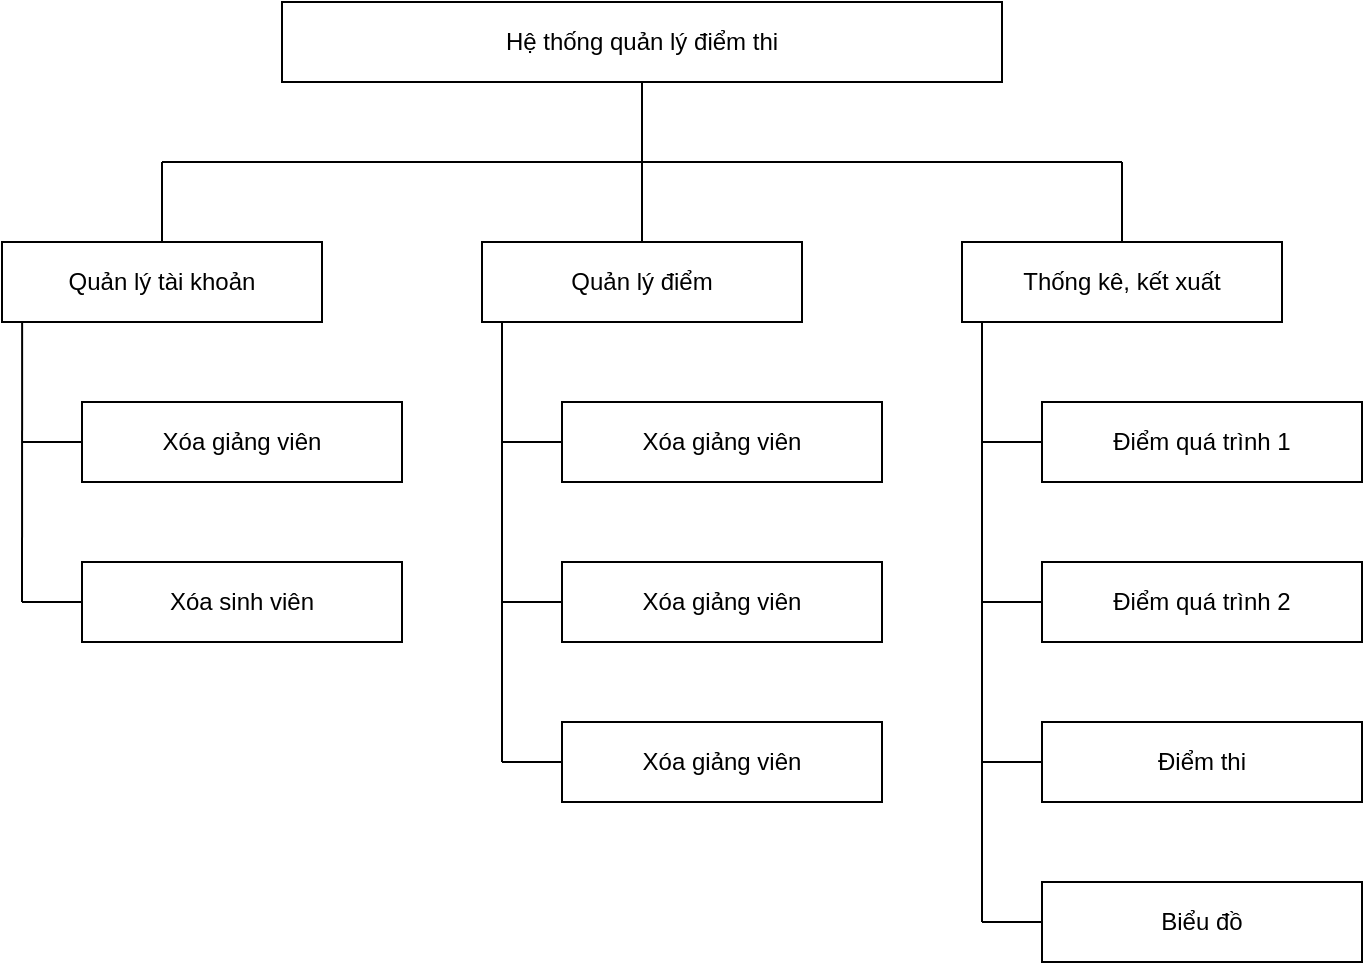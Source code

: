 <mxfile version="24.7.17">
  <diagram name="Trang-1" id="l2si09-LO8F_NAKKt1vD">
    <mxGraphModel dx="1050" dy="522" grid="1" gridSize="10" guides="1" tooltips="1" connect="1" arrows="1" fold="1" page="1" pageScale="1" pageWidth="827" pageHeight="1169" math="0" shadow="0">
      <root>
        <mxCell id="0" />
        <mxCell id="1" parent="0" />
        <mxCell id="lzzGKmIJ_Y4QUsWoaAas-1" value="Hệ thống quản lý điểm thi" style="rounded=0;whiteSpace=wrap;html=1;" vertex="1" parent="1">
          <mxGeometry x="260" y="40" width="360" height="40" as="geometry" />
        </mxCell>
        <mxCell id="lzzGKmIJ_Y4QUsWoaAas-2" value="" style="endArrow=none;html=1;rounded=0;entryX=0.5;entryY=1;entryDx=0;entryDy=0;" edge="1" parent="1" target="lzzGKmIJ_Y4QUsWoaAas-1">
          <mxGeometry width="50" height="50" relative="1" as="geometry">
            <mxPoint x="440" y="120" as="sourcePoint" />
            <mxPoint x="490" y="250" as="targetPoint" />
          </mxGeometry>
        </mxCell>
        <mxCell id="lzzGKmIJ_Y4QUsWoaAas-3" value="Quản lý tài khoản" style="rounded=0;whiteSpace=wrap;html=1;" vertex="1" parent="1">
          <mxGeometry x="120" y="160" width="160" height="40" as="geometry" />
        </mxCell>
        <mxCell id="lzzGKmIJ_Y4QUsWoaAas-4" value="Quản lý điểm" style="rounded=0;whiteSpace=wrap;html=1;" vertex="1" parent="1">
          <mxGeometry x="360" y="160" width="160" height="40" as="geometry" />
        </mxCell>
        <mxCell id="lzzGKmIJ_Y4QUsWoaAas-5" value="Thống kê, kết xuất" style="rounded=0;whiteSpace=wrap;html=1;" vertex="1" parent="1">
          <mxGeometry x="600" y="160" width="160" height="40" as="geometry" />
        </mxCell>
        <mxCell id="lzzGKmIJ_Y4QUsWoaAas-6" value="" style="endArrow=none;html=1;rounded=0;" edge="1" parent="1">
          <mxGeometry width="50" height="50" relative="1" as="geometry">
            <mxPoint x="680" y="120" as="sourcePoint" />
            <mxPoint x="200" y="120" as="targetPoint" />
          </mxGeometry>
        </mxCell>
        <mxCell id="lzzGKmIJ_Y4QUsWoaAas-8" value="" style="endArrow=none;html=1;rounded=0;exitX=0.5;exitY=0;exitDx=0;exitDy=0;" edge="1" parent="1" source="lzzGKmIJ_Y4QUsWoaAas-3">
          <mxGeometry width="50" height="50" relative="1" as="geometry">
            <mxPoint x="150" y="170" as="sourcePoint" />
            <mxPoint x="200" y="120" as="targetPoint" />
          </mxGeometry>
        </mxCell>
        <mxCell id="lzzGKmIJ_Y4QUsWoaAas-9" value="" style="endArrow=none;html=1;rounded=0;exitX=0.5;exitY=0;exitDx=0;exitDy=0;" edge="1" parent="1" source="lzzGKmIJ_Y4QUsWoaAas-4">
          <mxGeometry width="50" height="50" relative="1" as="geometry">
            <mxPoint x="390" y="170" as="sourcePoint" />
            <mxPoint x="440" y="120" as="targetPoint" />
          </mxGeometry>
        </mxCell>
        <mxCell id="lzzGKmIJ_Y4QUsWoaAas-10" value="" style="endArrow=none;html=1;rounded=0;exitX=0.5;exitY=0;exitDx=0;exitDy=0;" edge="1" parent="1" source="lzzGKmIJ_Y4QUsWoaAas-5">
          <mxGeometry width="50" height="50" relative="1" as="geometry">
            <mxPoint x="680" y="150" as="sourcePoint" />
            <mxPoint x="680" y="120" as="targetPoint" />
          </mxGeometry>
        </mxCell>
        <mxCell id="lzzGKmIJ_Y4QUsWoaAas-11" value="" style="endArrow=none;html=1;rounded=0;entryX=0.063;entryY=1.01;entryDx=0;entryDy=0;entryPerimeter=0;" edge="1" parent="1" target="lzzGKmIJ_Y4QUsWoaAas-3">
          <mxGeometry width="50" height="50" relative="1" as="geometry">
            <mxPoint x="130" y="340" as="sourcePoint" />
            <mxPoint x="140" y="200" as="targetPoint" />
          </mxGeometry>
        </mxCell>
        <mxCell id="lzzGKmIJ_Y4QUsWoaAas-12" value="Xóa giảng viên" style="rounded=0;whiteSpace=wrap;html=1;" vertex="1" parent="1">
          <mxGeometry x="160" y="240" width="160" height="40" as="geometry" />
        </mxCell>
        <mxCell id="lzzGKmIJ_Y4QUsWoaAas-13" value="Xóa sinh viên" style="rounded=0;whiteSpace=wrap;html=1;" vertex="1" parent="1">
          <mxGeometry x="160" y="320" width="160" height="40" as="geometry" />
        </mxCell>
        <mxCell id="lzzGKmIJ_Y4QUsWoaAas-14" value="" style="endArrow=none;html=1;rounded=0;exitX=0;exitY=0.5;exitDx=0;exitDy=0;" edge="1" parent="1" source="lzzGKmIJ_Y4QUsWoaAas-13">
          <mxGeometry width="50" height="50" relative="1" as="geometry">
            <mxPoint x="80" y="390" as="sourcePoint" />
            <mxPoint x="130" y="340" as="targetPoint" />
          </mxGeometry>
        </mxCell>
        <mxCell id="lzzGKmIJ_Y4QUsWoaAas-15" value="" style="endArrow=none;html=1;rounded=0;exitX=0;exitY=0.5;exitDx=0;exitDy=0;" edge="1" parent="1" source="lzzGKmIJ_Y4QUsWoaAas-12">
          <mxGeometry width="50" height="50" relative="1" as="geometry">
            <mxPoint x="80" y="310" as="sourcePoint" />
            <mxPoint x="130" y="260" as="targetPoint" />
          </mxGeometry>
        </mxCell>
        <mxCell id="lzzGKmIJ_Y4QUsWoaAas-16" value="Xóa giảng viên" style="rounded=0;whiteSpace=wrap;html=1;" vertex="1" parent="1">
          <mxGeometry x="400" y="240" width="160" height="40" as="geometry" />
        </mxCell>
        <mxCell id="lzzGKmIJ_Y4QUsWoaAas-17" value="Xóa giảng viên" style="rounded=0;whiteSpace=wrap;html=1;" vertex="1" parent="1">
          <mxGeometry x="400" y="320" width="160" height="40" as="geometry" />
        </mxCell>
        <mxCell id="lzzGKmIJ_Y4QUsWoaAas-18" value="Xóa giảng viên" style="rounded=0;whiteSpace=wrap;html=1;" vertex="1" parent="1">
          <mxGeometry x="400" y="400" width="160" height="40" as="geometry" />
        </mxCell>
        <mxCell id="lzzGKmIJ_Y4QUsWoaAas-19" value="" style="endArrow=none;html=1;rounded=0;" edge="1" parent="1">
          <mxGeometry width="50" height="50" relative="1" as="geometry">
            <mxPoint x="370" y="420" as="sourcePoint" />
            <mxPoint x="370" y="200" as="targetPoint" />
          </mxGeometry>
        </mxCell>
        <mxCell id="lzzGKmIJ_Y4QUsWoaAas-20" value="" style="endArrow=none;html=1;rounded=0;" edge="1" parent="1" source="lzzGKmIJ_Y4QUsWoaAas-18">
          <mxGeometry width="50" height="50" relative="1" as="geometry">
            <mxPoint x="320" y="470" as="sourcePoint" />
            <mxPoint x="370" y="420" as="targetPoint" />
          </mxGeometry>
        </mxCell>
        <mxCell id="lzzGKmIJ_Y4QUsWoaAas-22" value="" style="endArrow=none;html=1;rounded=0;" edge="1" parent="1" source="lzzGKmIJ_Y4QUsWoaAas-17">
          <mxGeometry width="50" height="50" relative="1" as="geometry">
            <mxPoint x="320" y="390" as="sourcePoint" />
            <mxPoint x="370" y="340" as="targetPoint" />
          </mxGeometry>
        </mxCell>
        <mxCell id="lzzGKmIJ_Y4QUsWoaAas-23" value="" style="endArrow=none;html=1;rounded=0;exitX=0;exitY=0.5;exitDx=0;exitDy=0;" edge="1" parent="1" source="lzzGKmIJ_Y4QUsWoaAas-16">
          <mxGeometry width="50" height="50" relative="1" as="geometry">
            <mxPoint x="320" y="310" as="sourcePoint" />
            <mxPoint x="370" y="260" as="targetPoint" />
          </mxGeometry>
        </mxCell>
        <mxCell id="lzzGKmIJ_Y4QUsWoaAas-24" value="Điểm quá trình 1" style="rounded=0;whiteSpace=wrap;html=1;" vertex="1" parent="1">
          <mxGeometry x="640" y="240" width="160" height="40" as="geometry" />
        </mxCell>
        <mxCell id="lzzGKmIJ_Y4QUsWoaAas-25" value="Điểm quá trình 2" style="rounded=0;whiteSpace=wrap;html=1;" vertex="1" parent="1">
          <mxGeometry x="640" y="320" width="160" height="40" as="geometry" />
        </mxCell>
        <mxCell id="lzzGKmIJ_Y4QUsWoaAas-26" value="Điểm thi" style="rounded=0;whiteSpace=wrap;html=1;" vertex="1" parent="1">
          <mxGeometry x="640" y="400" width="160" height="40" as="geometry" />
        </mxCell>
        <mxCell id="lzzGKmIJ_Y4QUsWoaAas-27" value="Biểu đồ" style="rounded=0;whiteSpace=wrap;html=1;" vertex="1" parent="1">
          <mxGeometry x="640" y="480" width="160" height="40" as="geometry" />
        </mxCell>
        <mxCell id="lzzGKmIJ_Y4QUsWoaAas-28" value="" style="endArrow=none;html=1;rounded=0;" edge="1" parent="1">
          <mxGeometry width="50" height="50" relative="1" as="geometry">
            <mxPoint x="610" y="500" as="sourcePoint" />
            <mxPoint x="610" y="200" as="targetPoint" />
          </mxGeometry>
        </mxCell>
        <mxCell id="lzzGKmIJ_Y4QUsWoaAas-29" value="" style="endArrow=none;html=1;rounded=0;" edge="1" parent="1" source="lzzGKmIJ_Y4QUsWoaAas-27">
          <mxGeometry width="50" height="50" relative="1" as="geometry">
            <mxPoint x="560" y="550" as="sourcePoint" />
            <mxPoint x="610" y="500" as="targetPoint" />
          </mxGeometry>
        </mxCell>
        <mxCell id="lzzGKmIJ_Y4QUsWoaAas-30" value="" style="endArrow=none;html=1;rounded=0;" edge="1" parent="1" source="lzzGKmIJ_Y4QUsWoaAas-26">
          <mxGeometry width="50" height="50" relative="1" as="geometry">
            <mxPoint x="560" y="470" as="sourcePoint" />
            <mxPoint x="610" y="420" as="targetPoint" />
          </mxGeometry>
        </mxCell>
        <mxCell id="lzzGKmIJ_Y4QUsWoaAas-31" value="" style="endArrow=none;html=1;rounded=0;" edge="1" parent="1" source="lzzGKmIJ_Y4QUsWoaAas-25">
          <mxGeometry width="50" height="50" relative="1" as="geometry">
            <mxPoint x="560" y="390" as="sourcePoint" />
            <mxPoint x="610" y="340" as="targetPoint" />
          </mxGeometry>
        </mxCell>
        <mxCell id="lzzGKmIJ_Y4QUsWoaAas-32" value="" style="endArrow=none;html=1;rounded=0;" edge="1" parent="1" source="lzzGKmIJ_Y4QUsWoaAas-24">
          <mxGeometry width="50" height="50" relative="1" as="geometry">
            <mxPoint x="560" y="310" as="sourcePoint" />
            <mxPoint x="610" y="260" as="targetPoint" />
          </mxGeometry>
        </mxCell>
      </root>
    </mxGraphModel>
  </diagram>
</mxfile>

